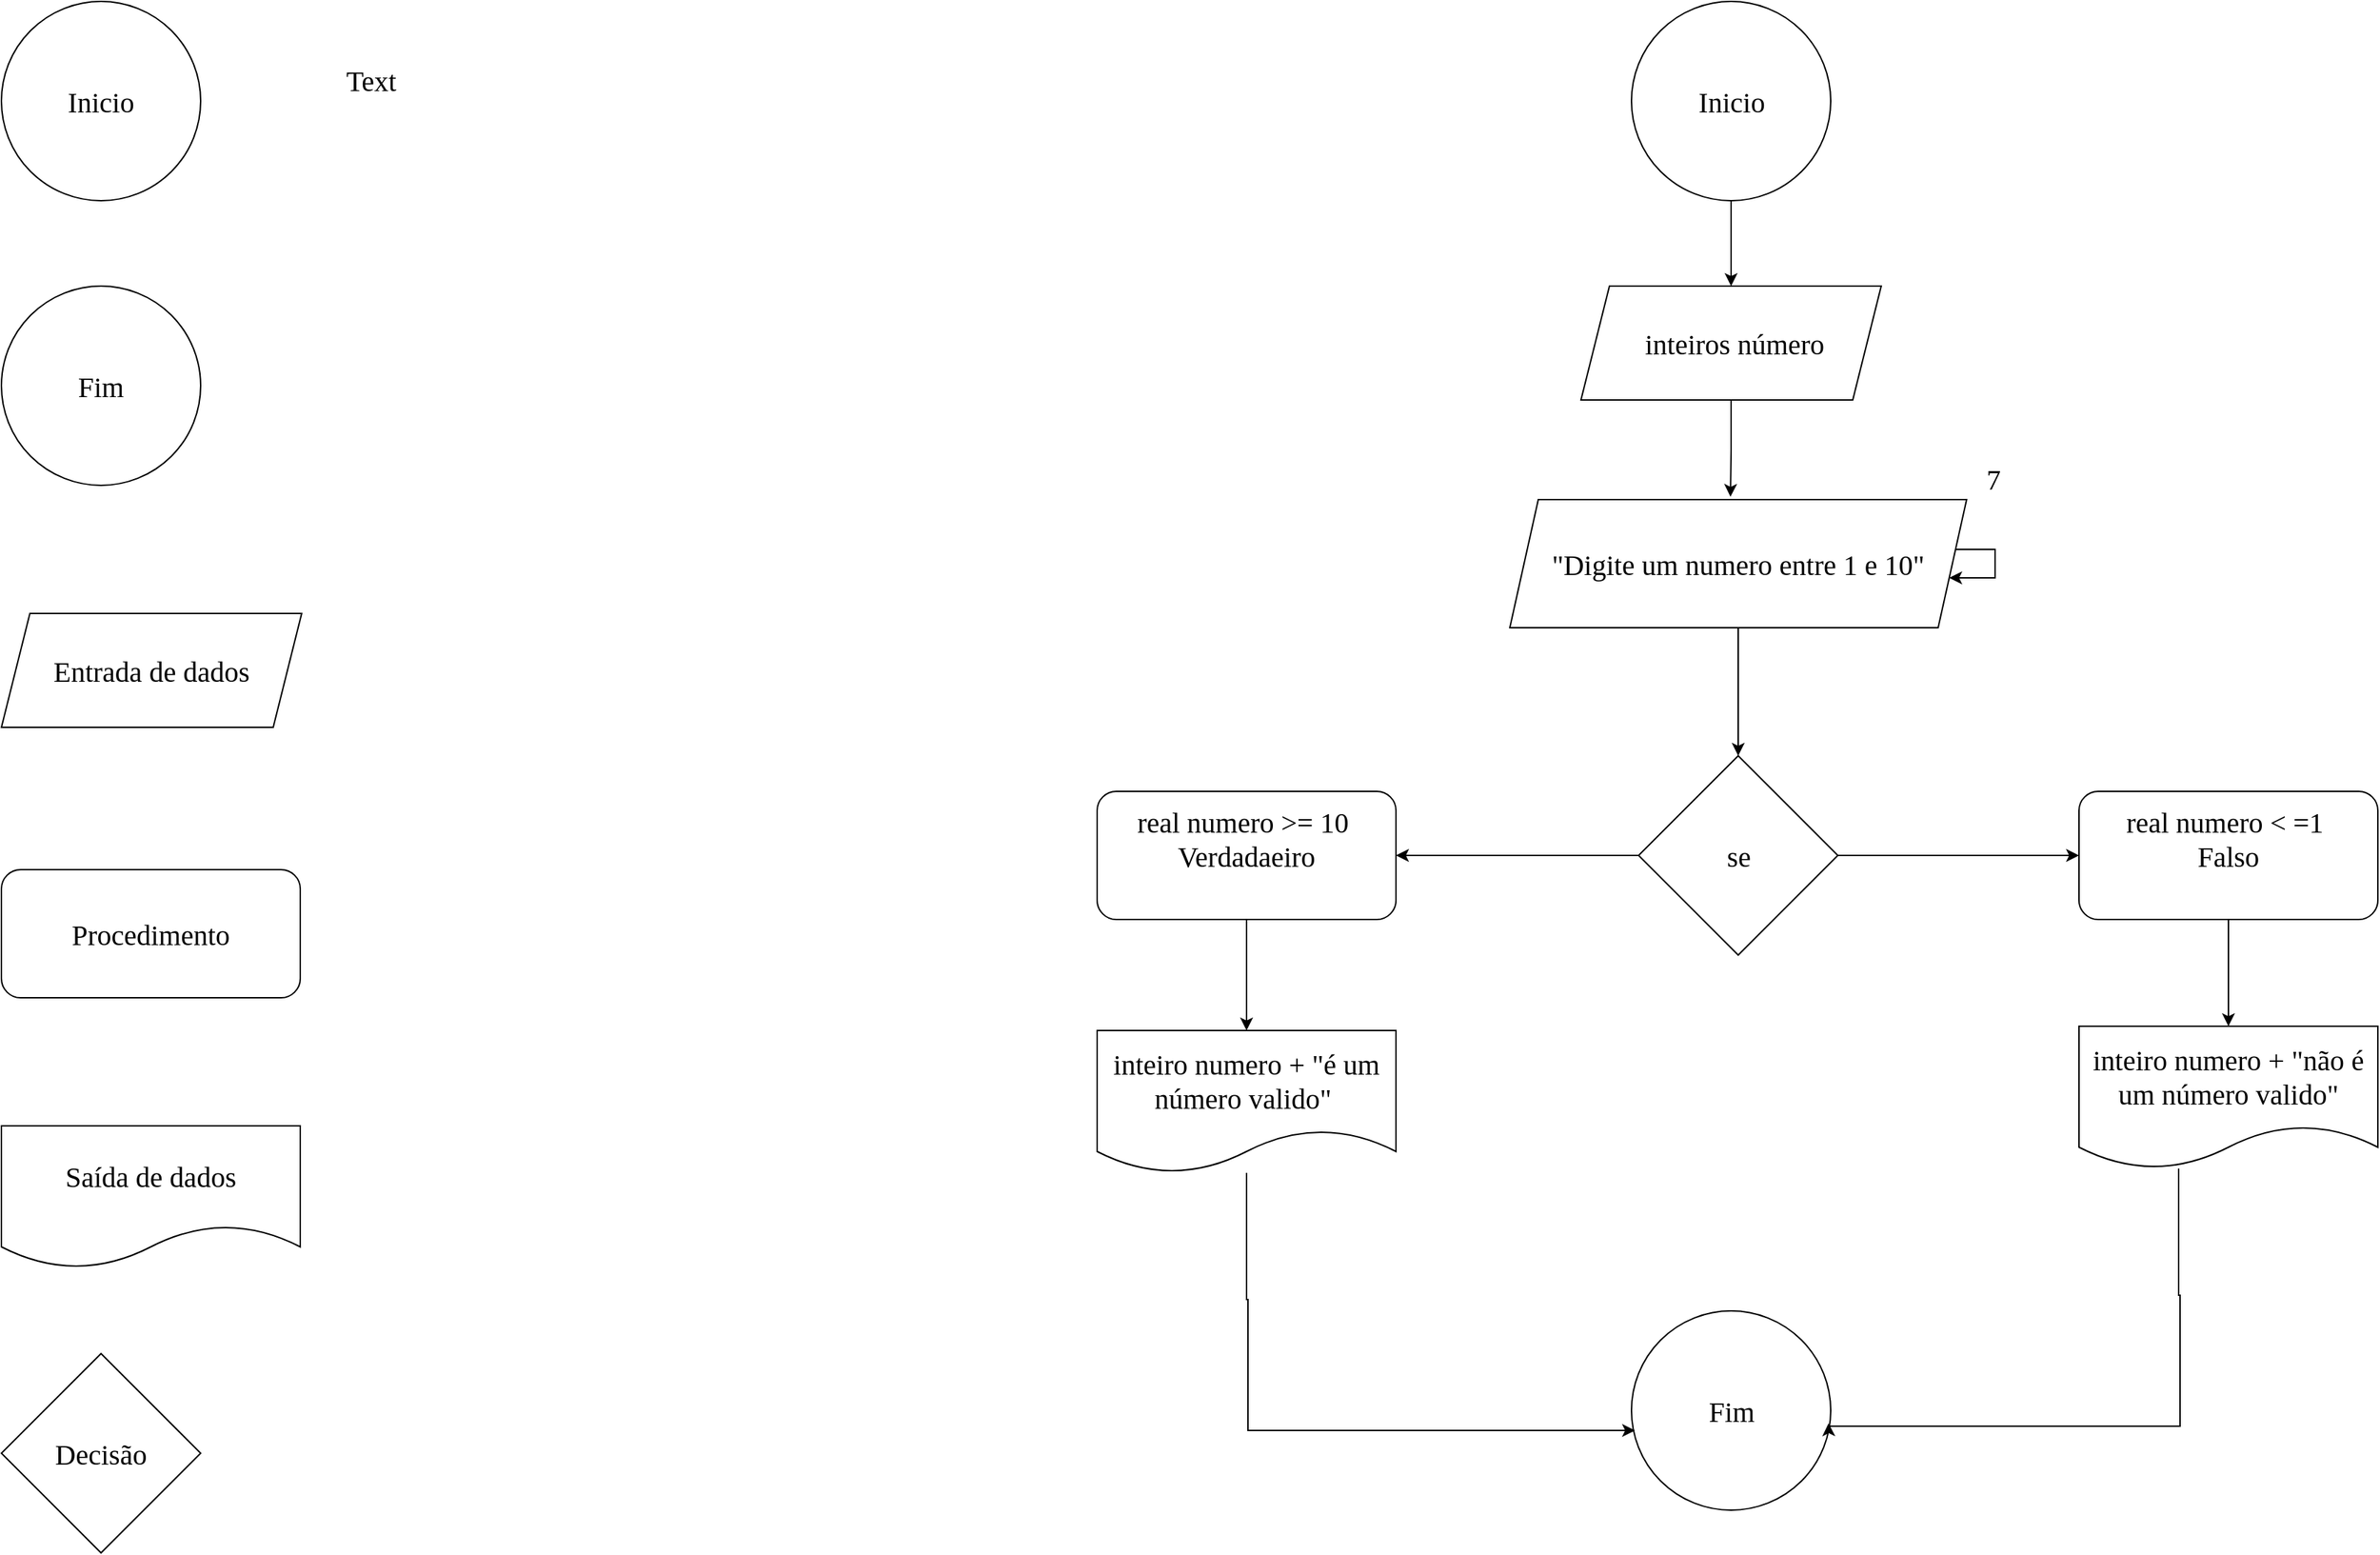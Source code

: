 <mxfile version="24.7.17">
  <diagram name="Página-1" id="Szf6tu0fgW7kbvVXYHpb">
    <mxGraphModel dx="1434" dy="780" grid="1" gridSize="10" guides="1" tooltips="1" connect="1" arrows="1" fold="1" page="1" pageScale="1" pageWidth="827" pageHeight="1169" math="0" shadow="0">
      <root>
        <mxCell id="0" />
        <mxCell id="1" parent="0" />
        <mxCell id="SEY4O299X5F5Scpz_E97-1" value="Inicio" style="ellipse;whiteSpace=wrap;html=1;aspect=fixed;fontSize=20;fontFamily=Times New Roman;" parent="1" vertex="1">
          <mxGeometry width="140" height="140" as="geometry" />
        </mxCell>
        <mxCell id="SEY4O299X5F5Scpz_E97-2" value="&lt;div&gt;&lt;br&gt;&lt;/div&gt;Fim&lt;div style=&quot;font-size: 20px;&quot;&gt;&lt;br style=&quot;font-size: 20px;&quot;&gt;&lt;/div&gt;" style="ellipse;whiteSpace=wrap;html=1;aspect=fixed;fontSize=20;fontFamily=Times New Roman;" parent="1" vertex="1">
          <mxGeometry x="1145.5" y="920" width="140" height="140" as="geometry" />
        </mxCell>
        <mxCell id="SEY4O299X5F5Scpz_E97-3" value="Entrada de dados" style="shape=parallelogram;perimeter=parallelogramPerimeter;whiteSpace=wrap;html=1;fixedSize=1;fontSize=20;fontFamily=Times New Roman;" parent="1" vertex="1">
          <mxGeometry y="430" width="211" height="80" as="geometry" />
        </mxCell>
        <mxCell id="SEY4O299X5F5Scpz_E97-4" value="Procedimento" style="rounded=1;whiteSpace=wrap;html=1;fontSize=20;fontFamily=Times New Roman;" parent="1" vertex="1">
          <mxGeometry y="610" width="210" height="90" as="geometry" />
        </mxCell>
        <mxCell id="SEY4O299X5F5Scpz_E97-5" value="Decisão" style="rhombus;whiteSpace=wrap;html=1;fontSize=20;fontFamily=Times New Roman;" parent="1" vertex="1">
          <mxGeometry y="950" width="140" height="140" as="geometry" />
        </mxCell>
        <mxCell id="2SKlKzbYy2dTHl_Lyz0l-15" style="edgeStyle=orthogonalEdgeStyle;rounded=0;orthogonalLoop=1;jettySize=auto;html=1;entryX=0.5;entryY=0;entryDx=0;entryDy=0;" edge="1" parent="1" source="SEY4O299X5F5Scpz_E97-7" target="2SKlKzbYy2dTHl_Lyz0l-1">
          <mxGeometry relative="1" as="geometry" />
        </mxCell>
        <mxCell id="SEY4O299X5F5Scpz_E97-7" value="Inicio" style="ellipse;whiteSpace=wrap;html=1;aspect=fixed;fontSize=20;fontFamily=Times New Roman;" parent="1" vertex="1">
          <mxGeometry x="1145.5" width="140" height="140" as="geometry" />
        </mxCell>
        <mxCell id="A7TPZva7InNOKU6XTnLt-6" value="&lt;div&gt;&lt;br&gt;&lt;/div&gt;Fim&lt;div style=&quot;font-size: 20px;&quot;&gt;&lt;br style=&quot;font-size: 20px;&quot;&gt;&lt;/div&gt;" style="ellipse;whiteSpace=wrap;html=1;aspect=fixed;fontSize=20;fontFamily=Times New Roman;" parent="1" vertex="1">
          <mxGeometry y="200" width="140" height="140" as="geometry" />
        </mxCell>
        <mxCell id="A7TPZva7InNOKU6XTnLt-7" value="Saída de dados" style="shape=document;whiteSpace=wrap;html=1;boundedLbl=1;fontSize=20;fontFamily=Times New Roman;" parent="1" vertex="1">
          <mxGeometry y="790" width="210" height="100" as="geometry" />
        </mxCell>
        <mxCell id="2SKlKzbYy2dTHl_Lyz0l-1" value="&amp;nbsp;inteiros número" style="shape=parallelogram;perimeter=parallelogramPerimeter;whiteSpace=wrap;html=1;fixedSize=1;fontSize=20;fontFamily=Times New Roman;" vertex="1" parent="1">
          <mxGeometry x="1110" y="200" width="211" height="80" as="geometry" />
        </mxCell>
        <mxCell id="2SKlKzbYy2dTHl_Lyz0l-19" style="edgeStyle=orthogonalEdgeStyle;rounded=0;orthogonalLoop=1;jettySize=auto;html=1;entryX=0.5;entryY=0;entryDx=0;entryDy=0;" edge="1" parent="1" source="2SKlKzbYy2dTHl_Lyz0l-3" target="2SKlKzbYy2dTHl_Lyz0l-4">
          <mxGeometry relative="1" as="geometry" />
        </mxCell>
        <mxCell id="2SKlKzbYy2dTHl_Lyz0l-3" value="&quot;Digite um numero entre 1 e 10&quot;" style="shape=parallelogram;perimeter=parallelogramPerimeter;whiteSpace=wrap;html=1;fixedSize=1;fontSize=20;fontFamily=Times New Roman;" vertex="1" parent="1">
          <mxGeometry x="1060" y="350" width="321" height="90" as="geometry" />
        </mxCell>
        <mxCell id="2SKlKzbYy2dTHl_Lyz0l-21" style="edgeStyle=orthogonalEdgeStyle;rounded=0;orthogonalLoop=1;jettySize=auto;html=1;entryX=1;entryY=0.5;entryDx=0;entryDy=0;" edge="1" parent="1" source="2SKlKzbYy2dTHl_Lyz0l-4" target="2SKlKzbYy2dTHl_Lyz0l-6">
          <mxGeometry relative="1" as="geometry" />
        </mxCell>
        <mxCell id="2SKlKzbYy2dTHl_Lyz0l-22" style="edgeStyle=orthogonalEdgeStyle;rounded=0;orthogonalLoop=1;jettySize=auto;html=1;entryX=0;entryY=0.5;entryDx=0;entryDy=0;" edge="1" parent="1" source="2SKlKzbYy2dTHl_Lyz0l-4" target="2SKlKzbYy2dTHl_Lyz0l-7">
          <mxGeometry relative="1" as="geometry" />
        </mxCell>
        <mxCell id="2SKlKzbYy2dTHl_Lyz0l-4" value="se" style="rhombus;whiteSpace=wrap;html=1;fontSize=20;fontFamily=Times New Roman;" vertex="1" parent="1">
          <mxGeometry x="1150.5" y="530" width="140" height="140" as="geometry" />
        </mxCell>
        <mxCell id="2SKlKzbYy2dTHl_Lyz0l-24" style="edgeStyle=orthogonalEdgeStyle;rounded=0;orthogonalLoop=1;jettySize=auto;html=1;entryX=0.5;entryY=0;entryDx=0;entryDy=0;" edge="1" parent="1" source="2SKlKzbYy2dTHl_Lyz0l-6" target="2SKlKzbYy2dTHl_Lyz0l-13">
          <mxGeometry relative="1" as="geometry" />
        </mxCell>
        <mxCell id="2SKlKzbYy2dTHl_Lyz0l-6" value="real numero &amp;gt;= 10&amp;nbsp;&lt;div&gt;Verdadaeiro&lt;br&gt;&lt;div&gt;&lt;br&gt;&lt;/div&gt;&lt;/div&gt;" style="rounded=1;whiteSpace=wrap;html=1;fontSize=20;fontFamily=Times New Roman;" vertex="1" parent="1">
          <mxGeometry x="770" y="555" width="210" height="90" as="geometry" />
        </mxCell>
        <mxCell id="2SKlKzbYy2dTHl_Lyz0l-25" style="edgeStyle=orthogonalEdgeStyle;rounded=0;orthogonalLoop=1;jettySize=auto;html=1;entryX=0.5;entryY=0;entryDx=0;entryDy=0;" edge="1" parent="1" source="2SKlKzbYy2dTHl_Lyz0l-7" target="2SKlKzbYy2dTHl_Lyz0l-14">
          <mxGeometry relative="1" as="geometry" />
        </mxCell>
        <mxCell id="2SKlKzbYy2dTHl_Lyz0l-7" value="real numero &amp;lt; =1&amp;nbsp;&lt;div&gt;Falso&lt;br&gt;&lt;div&gt;&lt;br&gt;&lt;/div&gt;&lt;/div&gt;" style="rounded=1;whiteSpace=wrap;html=1;fontSize=20;fontFamily=Times New Roman;" vertex="1" parent="1">
          <mxGeometry x="1460" y="555" width="210" height="90" as="geometry" />
        </mxCell>
        <mxCell id="2SKlKzbYy2dTHl_Lyz0l-10" value="Text" style="text;html=1;align=center;verticalAlign=middle;whiteSpace=wrap;rounded=0;fontSize=20;fontFamily=Times New Roman;" vertex="1" parent="1">
          <mxGeometry x="230" y="40" width="60" height="30" as="geometry" />
        </mxCell>
        <mxCell id="2SKlKzbYy2dTHl_Lyz0l-11" value="7" style="text;html=1;align=center;verticalAlign=middle;whiteSpace=wrap;rounded=0;fontSize=20;fontFamily=Times New Roman;" vertex="1" parent="1">
          <mxGeometry x="1370" y="320" width="60" height="30" as="geometry" />
        </mxCell>
        <mxCell id="2SKlKzbYy2dTHl_Lyz0l-26" style="edgeStyle=orthogonalEdgeStyle;rounded=0;orthogonalLoop=1;jettySize=auto;html=1;entryX=0.018;entryY=0.6;entryDx=0;entryDy=0;entryPerimeter=0;" edge="1" parent="1" source="2SKlKzbYy2dTHl_Lyz0l-13" target="SEY4O299X5F5Scpz_E97-2">
          <mxGeometry relative="1" as="geometry">
            <mxPoint x="875" y="1000" as="targetPoint" />
            <Array as="points">
              <mxPoint x="875" y="912" />
              <mxPoint x="876" y="912" />
              <mxPoint x="876" y="1004" />
            </Array>
          </mxGeometry>
        </mxCell>
        <mxCell id="2SKlKzbYy2dTHl_Lyz0l-13" value="inteiro numero + &quot;é um número valido&quot;&amp;nbsp;" style="shape=document;whiteSpace=wrap;html=1;boundedLbl=1;fontSize=20;fontFamily=Times New Roman;" vertex="1" parent="1">
          <mxGeometry x="770" y="723" width="210" height="100" as="geometry" />
        </mxCell>
        <mxCell id="2SKlKzbYy2dTHl_Lyz0l-14" value="inteiro numero + &quot;não é um número valido&quot;" style="shape=document;whiteSpace=wrap;html=1;boundedLbl=1;fontSize=20;fontFamily=Times New Roman;" vertex="1" parent="1">
          <mxGeometry x="1460" y="720" width="210" height="100" as="geometry" />
        </mxCell>
        <mxCell id="2SKlKzbYy2dTHl_Lyz0l-17" style="edgeStyle=orthogonalEdgeStyle;rounded=0;orthogonalLoop=1;jettySize=auto;html=1;entryX=0.483;entryY=-0.022;entryDx=0;entryDy=0;entryPerimeter=0;" edge="1" parent="1" source="2SKlKzbYy2dTHl_Lyz0l-1" target="2SKlKzbYy2dTHl_Lyz0l-3">
          <mxGeometry relative="1" as="geometry" />
        </mxCell>
        <mxCell id="2SKlKzbYy2dTHl_Lyz0l-18" style="edgeStyle=orthogonalEdgeStyle;rounded=0;orthogonalLoop=1;jettySize=auto;html=1;" edge="1" parent="1" source="2SKlKzbYy2dTHl_Lyz0l-3" target="2SKlKzbYy2dTHl_Lyz0l-3">
          <mxGeometry relative="1" as="geometry" />
        </mxCell>
        <mxCell id="2SKlKzbYy2dTHl_Lyz0l-31" style="edgeStyle=orthogonalEdgeStyle;rounded=0;orthogonalLoop=1;jettySize=auto;html=1;entryX=0.989;entryY=0.564;entryDx=0;entryDy=0;entryPerimeter=0;" edge="1" parent="1" target="SEY4O299X5F5Scpz_E97-2">
          <mxGeometry relative="1" as="geometry">
            <mxPoint x="1803" y="1001" as="targetPoint" />
            <mxPoint x="1530" y="820" as="sourcePoint" />
            <Array as="points">
              <mxPoint x="1530" y="909" />
              <mxPoint x="1531" y="909" />
              <mxPoint x="1531" y="1001" />
              <mxPoint x="1284" y="1001" />
            </Array>
          </mxGeometry>
        </mxCell>
      </root>
    </mxGraphModel>
  </diagram>
</mxfile>
